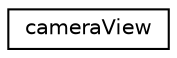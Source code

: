digraph G
{
  edge [fontname="Helvetica",fontsize="10",labelfontname="Helvetica",labelfontsize="10"];
  node [fontname="Helvetica",fontsize="10",shape=record];
  rankdir=LR;
  Node1 [label="cameraView",height=0.2,width=0.4,color="black", fillcolor="white", style="filled",URL="$interfacecamera_view.html"];
}
